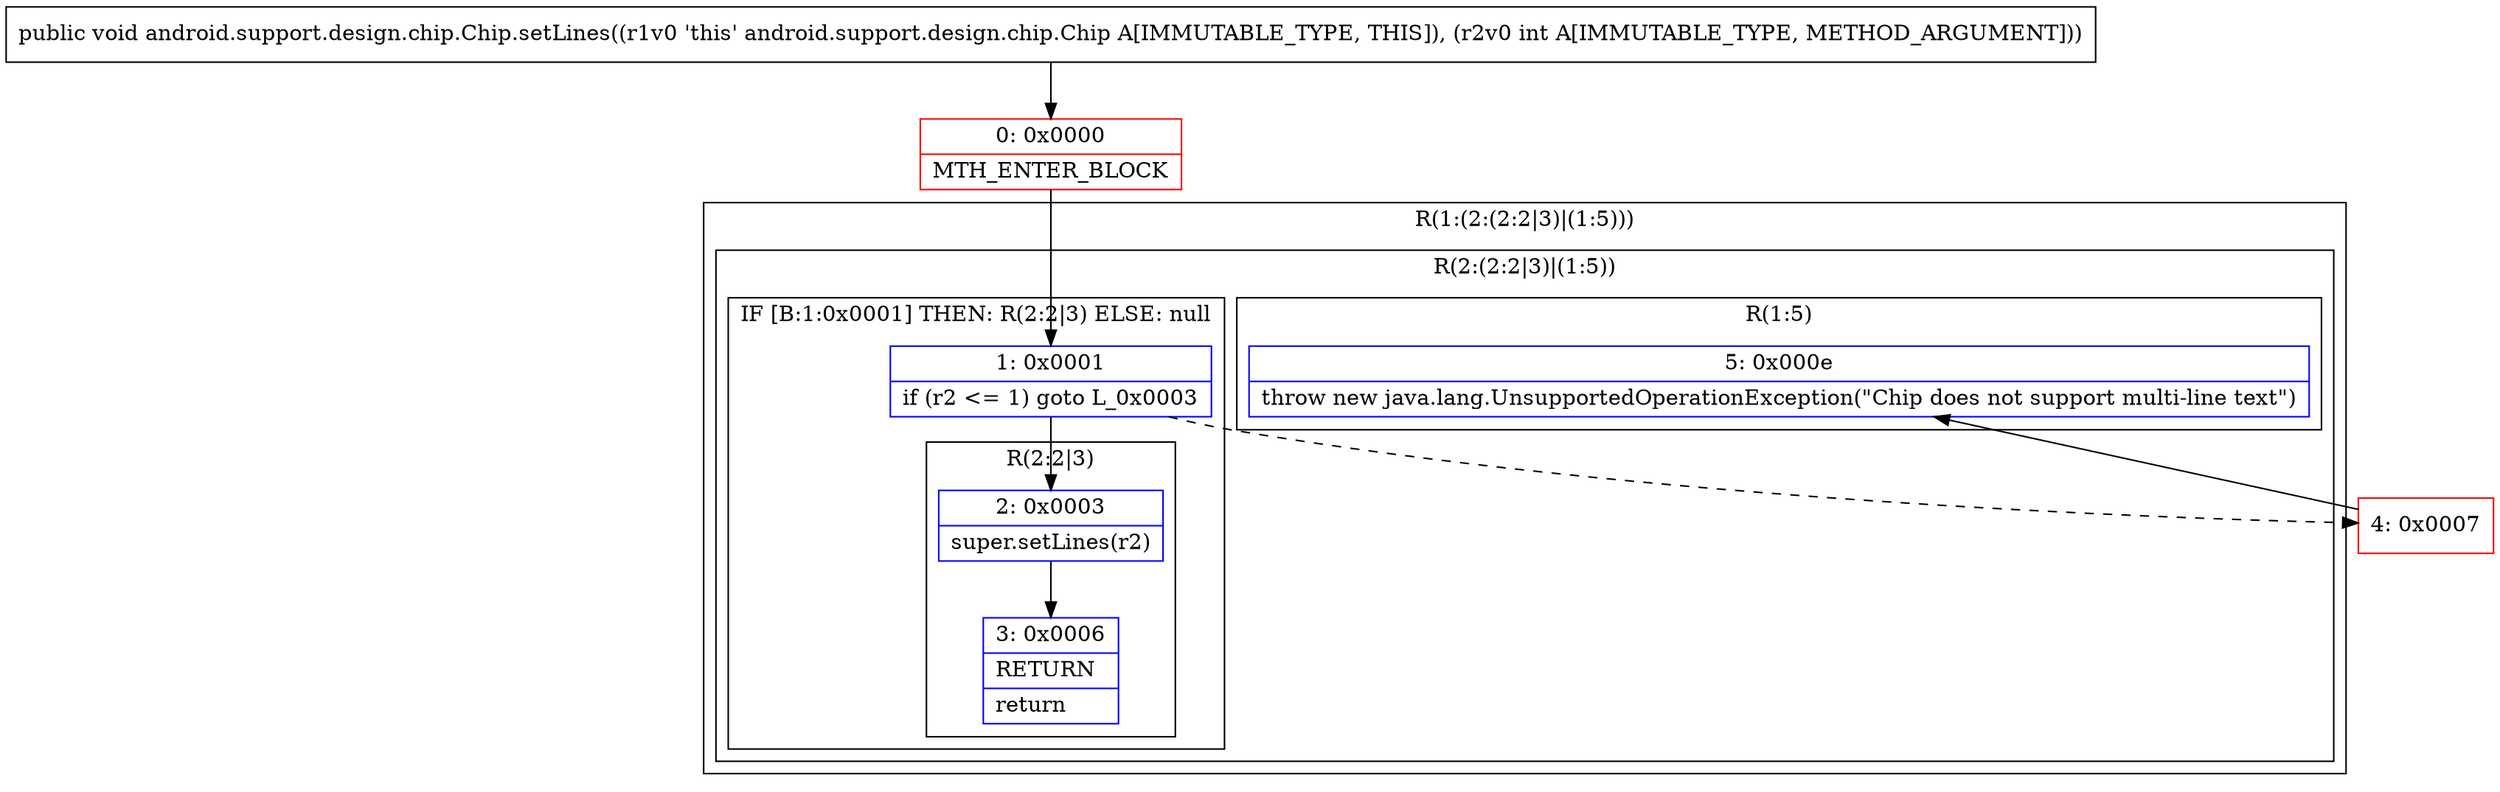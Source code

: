 digraph "CFG forandroid.support.design.chip.Chip.setLines(I)V" {
subgraph cluster_Region_1661845364 {
label = "R(1:(2:(2:2|3)|(1:5)))";
node [shape=record,color=blue];
subgraph cluster_Region_421018252 {
label = "R(2:(2:2|3)|(1:5))";
node [shape=record,color=blue];
subgraph cluster_IfRegion_1832463340 {
label = "IF [B:1:0x0001] THEN: R(2:2|3) ELSE: null";
node [shape=record,color=blue];
Node_1 [shape=record,label="{1\:\ 0x0001|if (r2 \<= 1) goto L_0x0003\l}"];
subgraph cluster_Region_118133934 {
label = "R(2:2|3)";
node [shape=record,color=blue];
Node_2 [shape=record,label="{2\:\ 0x0003|super.setLines(r2)\l}"];
Node_3 [shape=record,label="{3\:\ 0x0006|RETURN\l|return\l}"];
}
}
subgraph cluster_Region_166882596 {
label = "R(1:5)";
node [shape=record,color=blue];
Node_5 [shape=record,label="{5\:\ 0x000e|throw new java.lang.UnsupportedOperationException(\"Chip does not support multi\-line text\")\l}"];
}
}
}
Node_0 [shape=record,color=red,label="{0\:\ 0x0000|MTH_ENTER_BLOCK\l}"];
Node_4 [shape=record,color=red,label="{4\:\ 0x0007}"];
MethodNode[shape=record,label="{public void android.support.design.chip.Chip.setLines((r1v0 'this' android.support.design.chip.Chip A[IMMUTABLE_TYPE, THIS]), (r2v0 int A[IMMUTABLE_TYPE, METHOD_ARGUMENT])) }"];
MethodNode -> Node_0;
Node_1 -> Node_2;
Node_1 -> Node_4[style=dashed];
Node_2 -> Node_3;
Node_0 -> Node_1;
Node_4 -> Node_5;
}

